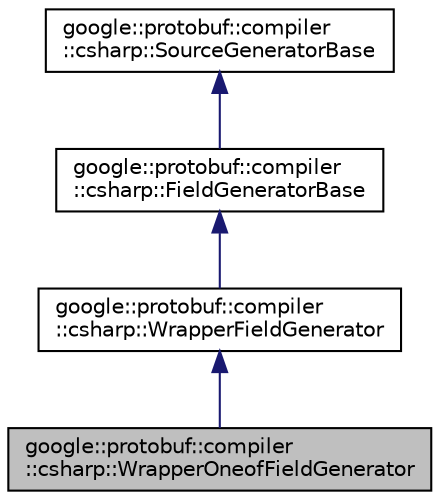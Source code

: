 digraph "google::protobuf::compiler::csharp::WrapperOneofFieldGenerator"
{
 // LATEX_PDF_SIZE
  edge [fontname="Helvetica",fontsize="10",labelfontname="Helvetica",labelfontsize="10"];
  node [fontname="Helvetica",fontsize="10",shape=record];
  Node1 [label="google::protobuf::compiler\l::csharp::WrapperOneofFieldGenerator",height=0.2,width=0.4,color="black", fillcolor="grey75", style="filled", fontcolor="black",tooltip=" "];
  Node2 -> Node1 [dir="back",color="midnightblue",fontsize="10",style="solid",fontname="Helvetica"];
  Node2 [label="google::protobuf::compiler\l::csharp::WrapperFieldGenerator",height=0.2,width=0.4,color="black", fillcolor="white", style="filled",URL="$classgoogle_1_1protobuf_1_1compiler_1_1csharp_1_1WrapperFieldGenerator.html",tooltip=" "];
  Node3 -> Node2 [dir="back",color="midnightblue",fontsize="10",style="solid",fontname="Helvetica"];
  Node3 [label="google::protobuf::compiler\l::csharp::FieldGeneratorBase",height=0.2,width=0.4,color="black", fillcolor="white", style="filled",URL="$classgoogle_1_1protobuf_1_1compiler_1_1csharp_1_1FieldGeneratorBase.html",tooltip=" "];
  Node4 -> Node3 [dir="back",color="midnightblue",fontsize="10",style="solid",fontname="Helvetica"];
  Node4 [label="google::protobuf::compiler\l::csharp::SourceGeneratorBase",height=0.2,width=0.4,color="black", fillcolor="white", style="filled",URL="$classgoogle_1_1protobuf_1_1compiler_1_1csharp_1_1SourceGeneratorBase.html",tooltip=" "];
}
